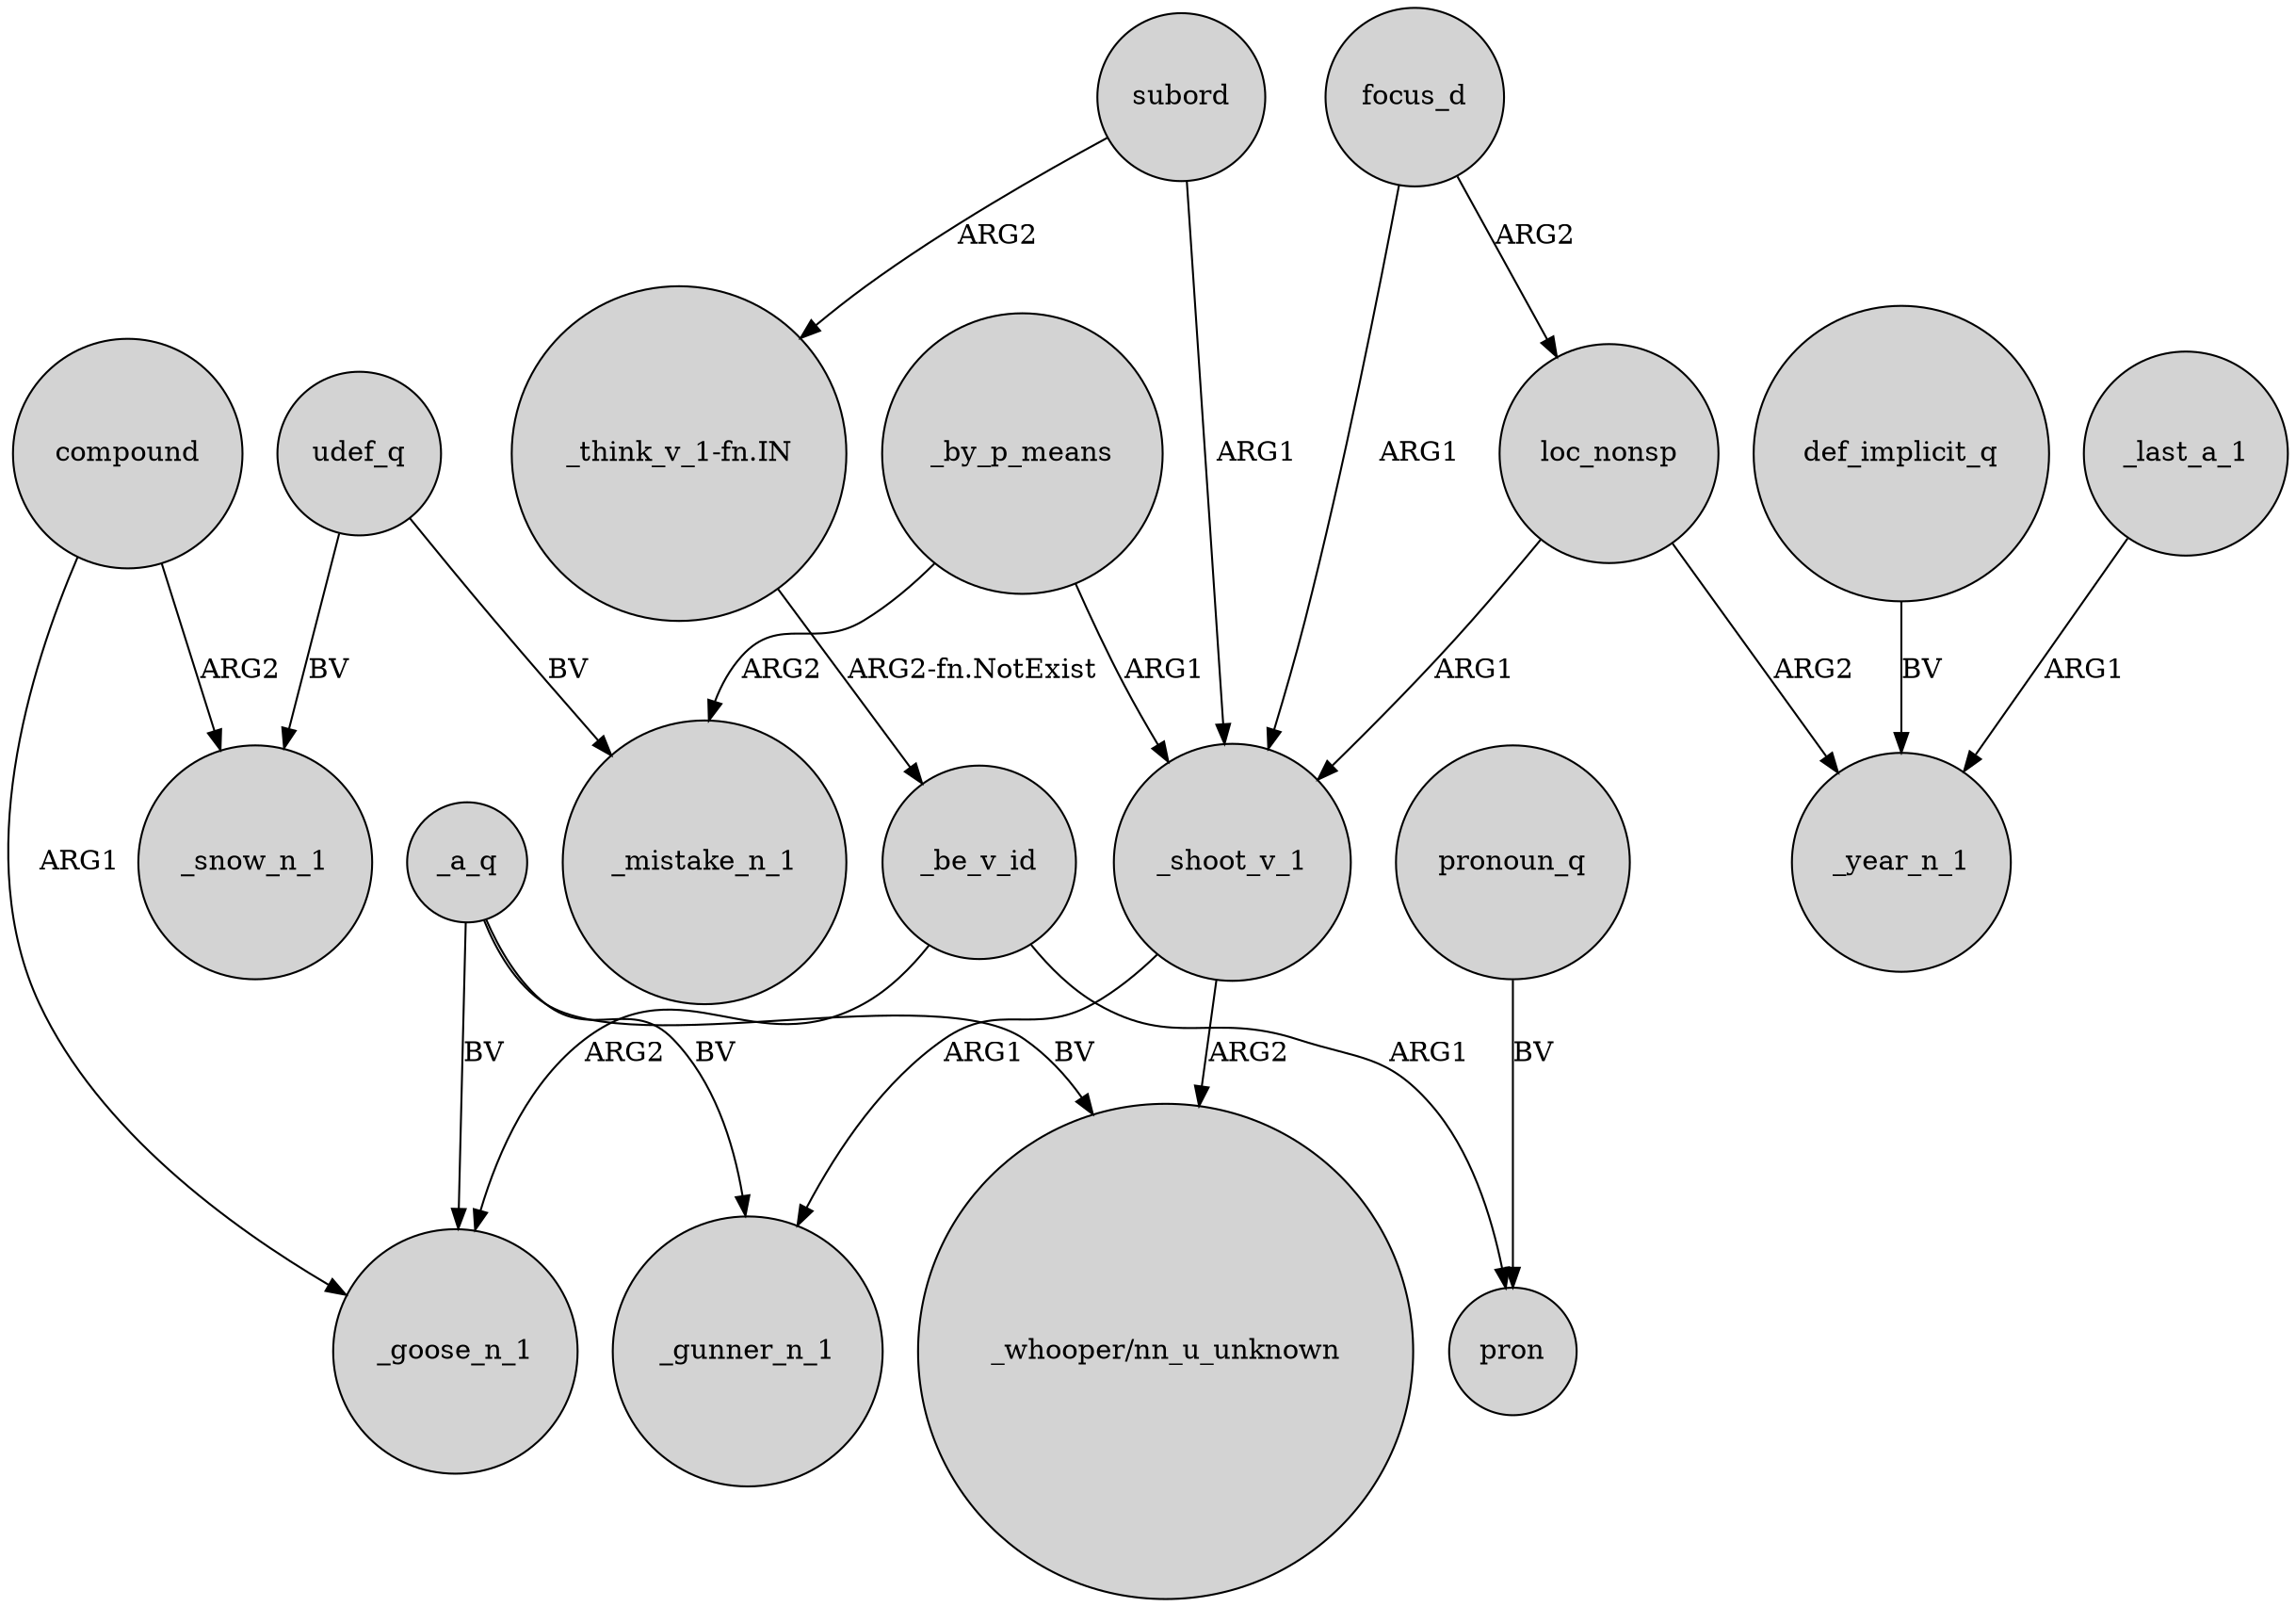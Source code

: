 digraph {
	node [shape=circle style=filled]
	focus_d -> loc_nonsp [label=ARG2]
	subord -> _shoot_v_1 [label=ARG1]
	_a_q -> _goose_n_1 [label=BV]
	def_implicit_q -> _year_n_1 [label=BV]
	compound -> _snow_n_1 [label=ARG2]
	compound -> _goose_n_1 [label=ARG1]
	"_think_v_1-fn.IN" -> _be_v_id [label="ARG2-fn.NotExist"]
	_by_p_means -> _shoot_v_1 [label=ARG1]
	udef_q -> _snow_n_1 [label=BV]
	udef_q -> _mistake_n_1 [label=BV]
	_by_p_means -> _mistake_n_1 [label=ARG2]
	_be_v_id -> pron [label=ARG1]
	_be_v_id -> _goose_n_1 [label=ARG2]
	pronoun_q -> pron [label=BV]
	_a_q -> "_whooper/nn_u_unknown" [label=BV]
	loc_nonsp -> _year_n_1 [label=ARG2]
	_last_a_1 -> _year_n_1 [label=ARG1]
	_shoot_v_1 -> _gunner_n_1 [label=ARG1]
	_a_q -> _gunner_n_1 [label=BV]
	focus_d -> _shoot_v_1 [label=ARG1]
	_shoot_v_1 -> "_whooper/nn_u_unknown" [label=ARG2]
	loc_nonsp -> _shoot_v_1 [label=ARG1]
	subord -> "_think_v_1-fn.IN" [label=ARG2]
}
